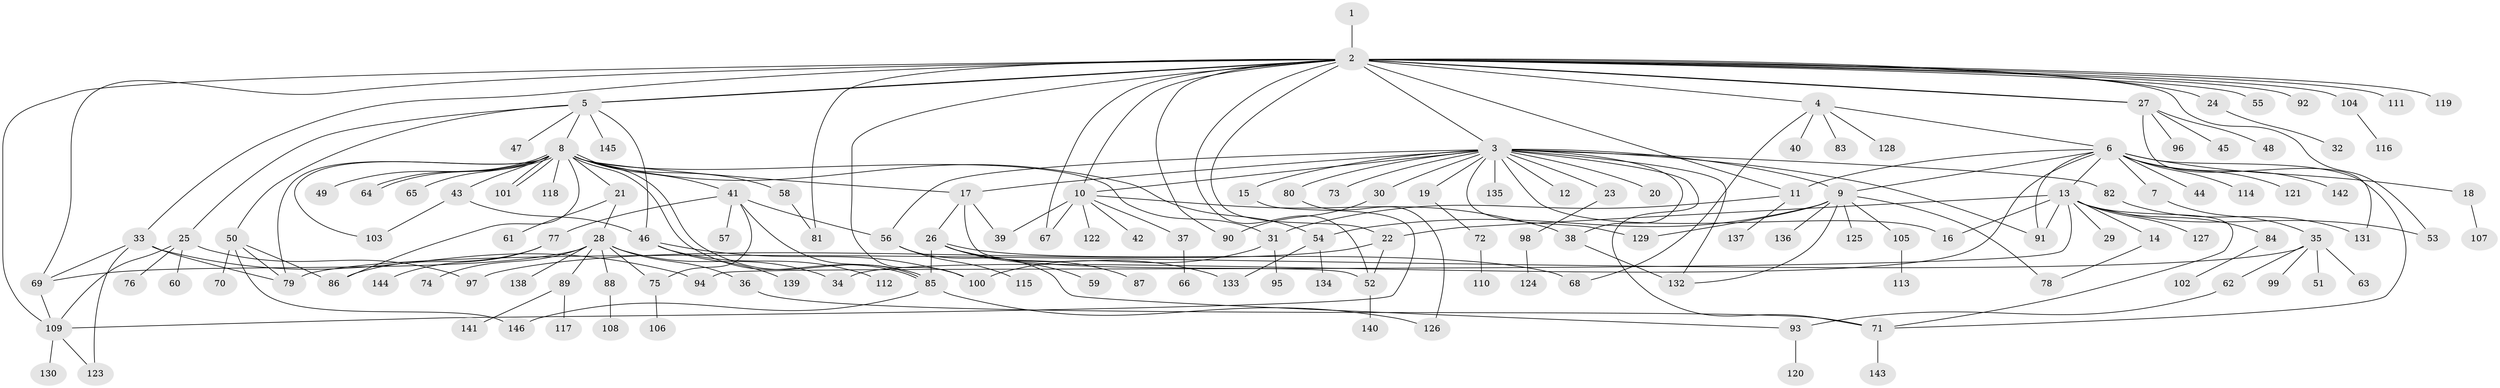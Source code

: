 // Generated by graph-tools (version 1.1) at 2025/49/03/09/25 03:49:46]
// undirected, 146 vertices, 203 edges
graph export_dot {
graph [start="1"]
  node [color=gray90,style=filled];
  1;
  2;
  3;
  4;
  5;
  6;
  7;
  8;
  9;
  10;
  11;
  12;
  13;
  14;
  15;
  16;
  17;
  18;
  19;
  20;
  21;
  22;
  23;
  24;
  25;
  26;
  27;
  28;
  29;
  30;
  31;
  32;
  33;
  34;
  35;
  36;
  37;
  38;
  39;
  40;
  41;
  42;
  43;
  44;
  45;
  46;
  47;
  48;
  49;
  50;
  51;
  52;
  53;
  54;
  55;
  56;
  57;
  58;
  59;
  60;
  61;
  62;
  63;
  64;
  65;
  66;
  67;
  68;
  69;
  70;
  71;
  72;
  73;
  74;
  75;
  76;
  77;
  78;
  79;
  80;
  81;
  82;
  83;
  84;
  85;
  86;
  87;
  88;
  89;
  90;
  91;
  92;
  93;
  94;
  95;
  96;
  97;
  98;
  99;
  100;
  101;
  102;
  103;
  104;
  105;
  106;
  107;
  108;
  109;
  110;
  111;
  112;
  113;
  114;
  115;
  116;
  117;
  118;
  119;
  120;
  121;
  122;
  123;
  124;
  125;
  126;
  127;
  128;
  129;
  130;
  131;
  132;
  133;
  134;
  135;
  136;
  137;
  138;
  139;
  140;
  141;
  142;
  143;
  144;
  145;
  146;
  1 -- 2;
  2 -- 3;
  2 -- 4;
  2 -- 5;
  2 -- 5;
  2 -- 10;
  2 -- 11;
  2 -- 22;
  2 -- 24;
  2 -- 27;
  2 -- 27;
  2 -- 33;
  2 -- 52;
  2 -- 53;
  2 -- 55;
  2 -- 67;
  2 -- 69;
  2 -- 81;
  2 -- 90;
  2 -- 92;
  2 -- 100;
  2 -- 104;
  2 -- 109;
  2 -- 111;
  2 -- 119;
  3 -- 9;
  3 -- 10;
  3 -- 12;
  3 -- 15;
  3 -- 16;
  3 -- 17;
  3 -- 19;
  3 -- 20;
  3 -- 23;
  3 -- 30;
  3 -- 38;
  3 -- 56;
  3 -- 71;
  3 -- 73;
  3 -- 80;
  3 -- 82;
  3 -- 91;
  3 -- 129;
  3 -- 132;
  3 -- 135;
  4 -- 6;
  4 -- 40;
  4 -- 68;
  4 -- 83;
  4 -- 128;
  5 -- 8;
  5 -- 25;
  5 -- 46;
  5 -- 47;
  5 -- 50;
  5 -- 145;
  6 -- 7;
  6 -- 9;
  6 -- 11;
  6 -- 13;
  6 -- 18;
  6 -- 34;
  6 -- 44;
  6 -- 71;
  6 -- 91;
  6 -- 114;
  6 -- 121;
  6 -- 142;
  7 -- 35;
  8 -- 17;
  8 -- 21;
  8 -- 31;
  8 -- 41;
  8 -- 43;
  8 -- 49;
  8 -- 54;
  8 -- 58;
  8 -- 64;
  8 -- 64;
  8 -- 65;
  8 -- 79;
  8 -- 85;
  8 -- 85;
  8 -- 86;
  8 -- 101;
  8 -- 101;
  8 -- 103;
  8 -- 118;
  9 -- 54;
  9 -- 78;
  9 -- 105;
  9 -- 125;
  9 -- 129;
  9 -- 132;
  9 -- 136;
  10 -- 37;
  10 -- 38;
  10 -- 39;
  10 -- 42;
  10 -- 67;
  10 -- 122;
  11 -- 31;
  11 -- 137;
  13 -- 14;
  13 -- 16;
  13 -- 22;
  13 -- 29;
  13 -- 53;
  13 -- 71;
  13 -- 84;
  13 -- 91;
  13 -- 94;
  13 -- 127;
  14 -- 78;
  15 -- 109;
  17 -- 26;
  17 -- 39;
  17 -- 52;
  18 -- 107;
  19 -- 72;
  21 -- 28;
  21 -- 61;
  22 -- 52;
  22 -- 97;
  23 -- 98;
  24 -- 32;
  25 -- 60;
  25 -- 76;
  25 -- 97;
  25 -- 109;
  26 -- 59;
  26 -- 68;
  26 -- 85;
  26 -- 87;
  26 -- 133;
  27 -- 45;
  27 -- 48;
  27 -- 96;
  27 -- 131;
  28 -- 34;
  28 -- 36;
  28 -- 69;
  28 -- 74;
  28 -- 75;
  28 -- 88;
  28 -- 89;
  28 -- 138;
  30 -- 90;
  31 -- 95;
  31 -- 100;
  33 -- 69;
  33 -- 79;
  33 -- 94;
  33 -- 123;
  35 -- 51;
  35 -- 62;
  35 -- 63;
  35 -- 79;
  35 -- 99;
  36 -- 71;
  37 -- 66;
  38 -- 132;
  41 -- 56;
  41 -- 57;
  41 -- 75;
  41 -- 77;
  41 -- 85;
  43 -- 46;
  43 -- 103;
  46 -- 100;
  46 -- 112;
  46 -- 139;
  50 -- 70;
  50 -- 79;
  50 -- 86;
  50 -- 146;
  52 -- 140;
  54 -- 133;
  54 -- 134;
  56 -- 93;
  56 -- 115;
  58 -- 81;
  62 -- 93;
  69 -- 109;
  71 -- 143;
  72 -- 110;
  75 -- 106;
  77 -- 86;
  77 -- 144;
  80 -- 126;
  82 -- 131;
  84 -- 102;
  85 -- 126;
  85 -- 146;
  88 -- 108;
  89 -- 117;
  89 -- 141;
  93 -- 120;
  98 -- 124;
  104 -- 116;
  105 -- 113;
  109 -- 123;
  109 -- 130;
}
